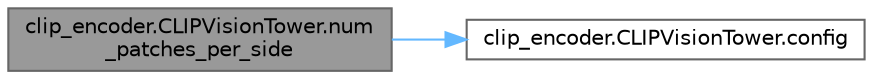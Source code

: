 digraph "clip_encoder.CLIPVisionTower.num_patches_per_side"
{
 // LATEX_PDF_SIZE
  bgcolor="transparent";
  edge [fontname=Helvetica,fontsize=10,labelfontname=Helvetica,labelfontsize=10];
  node [fontname=Helvetica,fontsize=10,shape=box,height=0.2,width=0.4];
  rankdir="LR";
  Node1 [id="Node000001",label="clip_encoder.CLIPVisionTower.num\l_patches_per_side",height=0.2,width=0.4,color="gray40", fillcolor="grey60", style="filled", fontcolor="black",tooltip="한 변의 패치 개수"];
  Node1 -> Node2 [id="edge2_Node000001_Node000002",color="steelblue1",style="solid",tooltip=" "];
  Node2 [id="Node000002",label="clip_encoder.CLIPVisionTower.config",height=0.2,width=0.4,color="grey40", fillcolor="white", style="filled",URL="$classclip__encoder_1_1_c_l_i_p_vision_tower.html#a401fce0c87d7c7afbb159f20fe143a99",tooltip="Vision Tower의 설정"];
}
